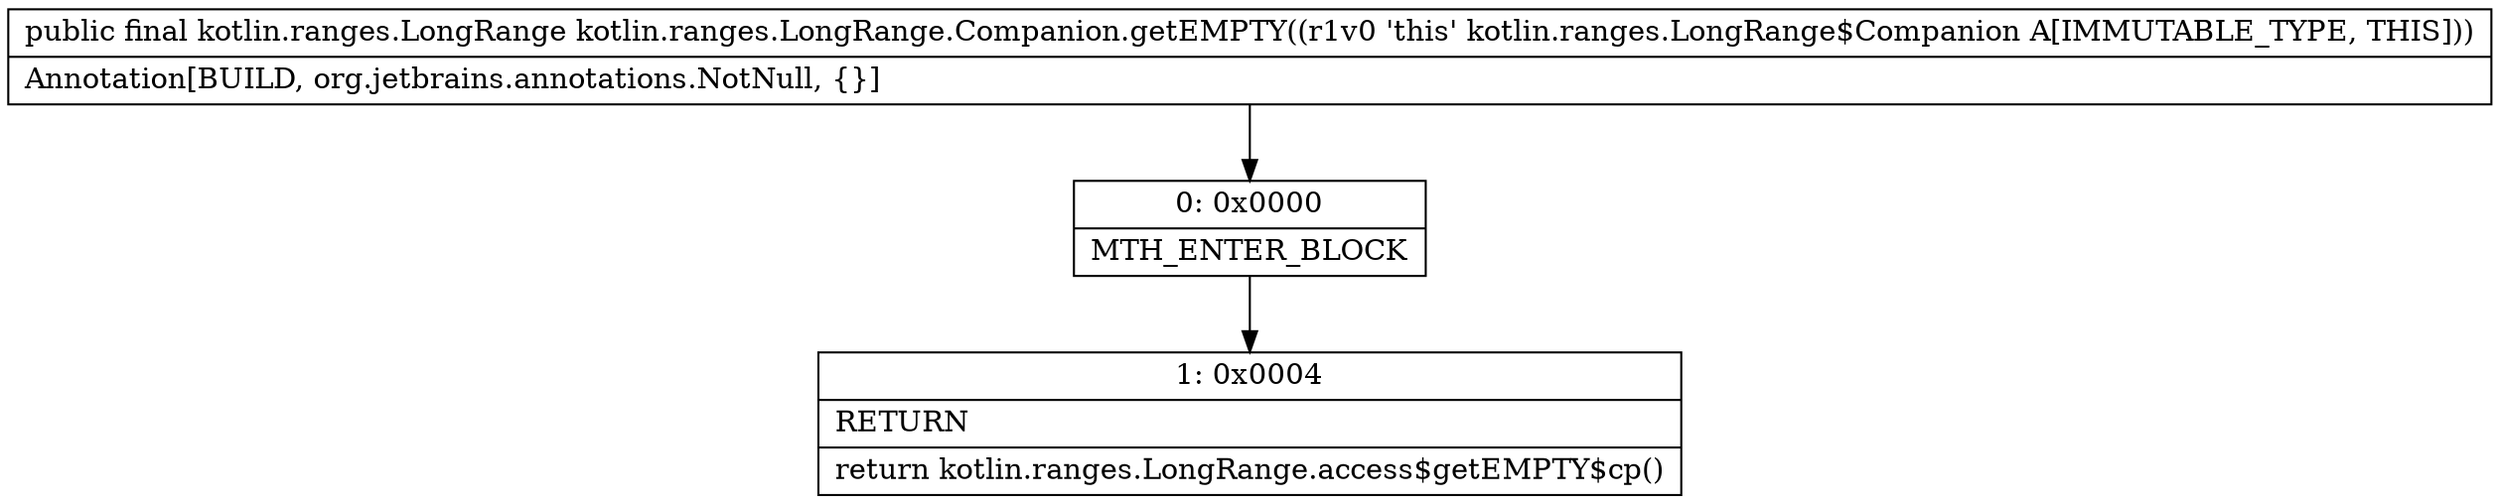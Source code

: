 digraph "CFG forkotlin.ranges.LongRange.Companion.getEMPTY()Lkotlin\/ranges\/LongRange;" {
Node_0 [shape=record,label="{0\:\ 0x0000|MTH_ENTER_BLOCK\l}"];
Node_1 [shape=record,label="{1\:\ 0x0004|RETURN\l|return kotlin.ranges.LongRange.access$getEMPTY$cp()\l}"];
MethodNode[shape=record,label="{public final kotlin.ranges.LongRange kotlin.ranges.LongRange.Companion.getEMPTY((r1v0 'this' kotlin.ranges.LongRange$Companion A[IMMUTABLE_TYPE, THIS]))  | Annotation[BUILD, org.jetbrains.annotations.NotNull, \{\}]\l}"];
MethodNode -> Node_0;
Node_0 -> Node_1;
}

